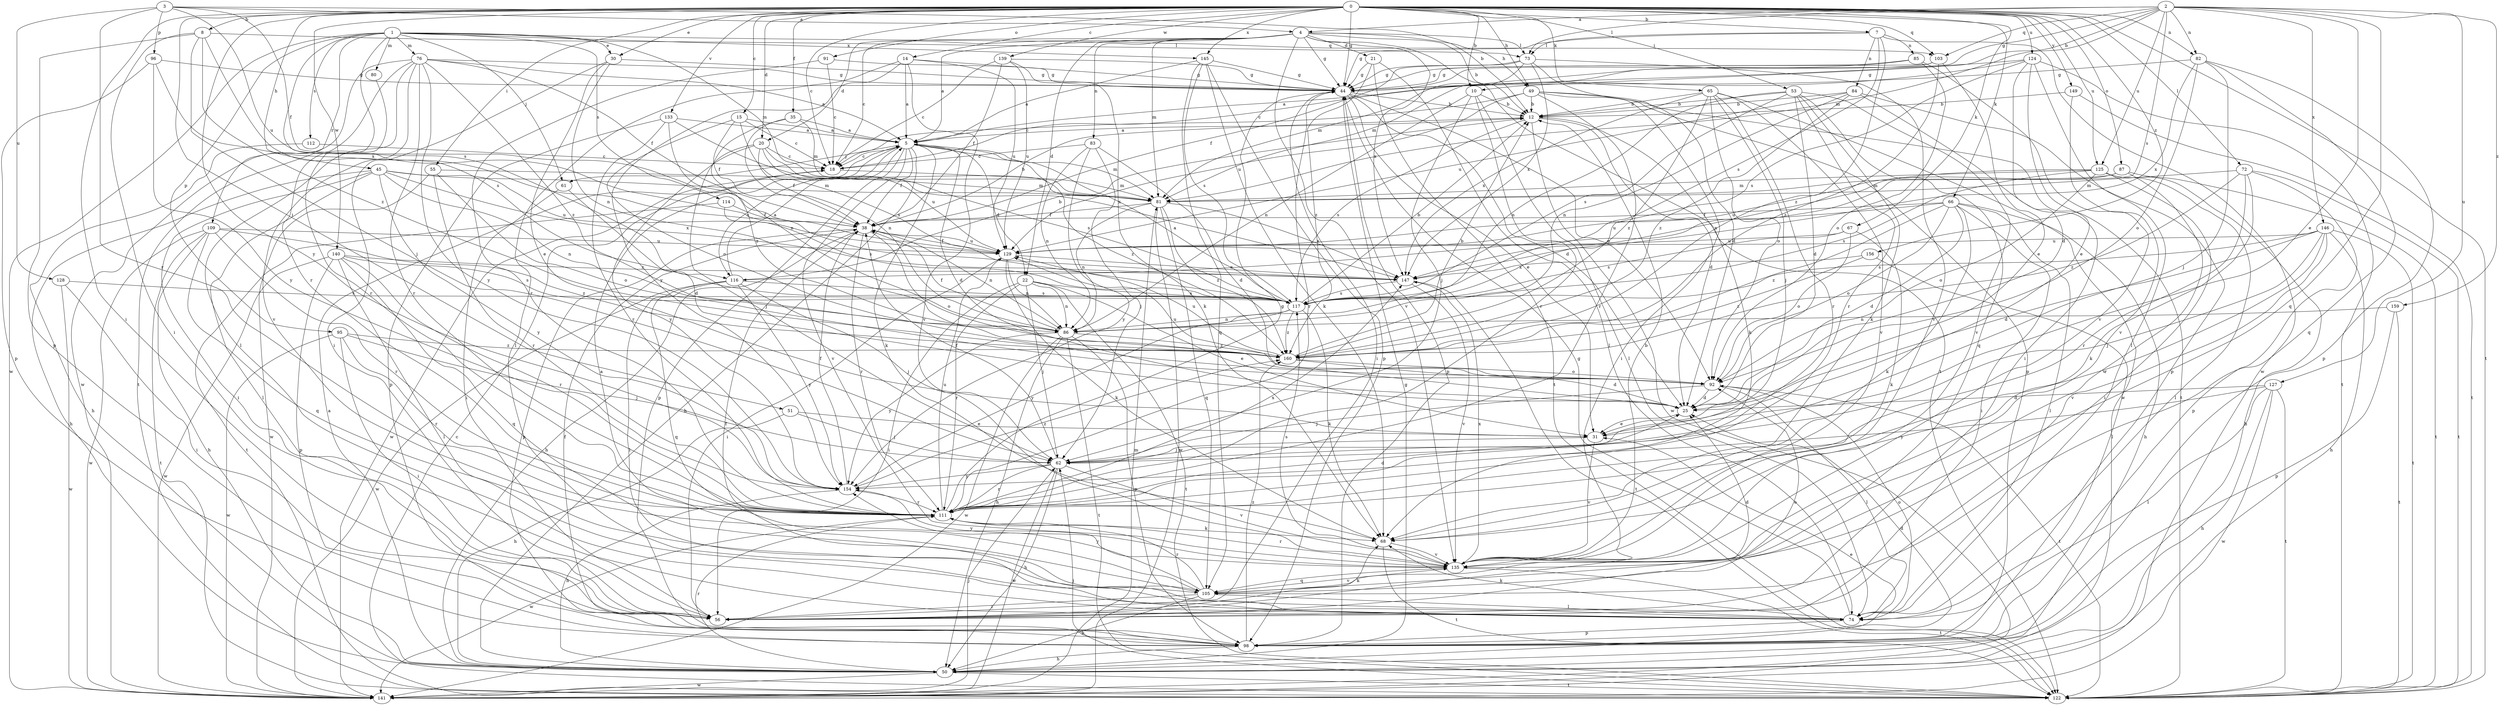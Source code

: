 strict digraph  {
0;
1;
2;
3;
4;
5;
7;
8;
10;
12;
14;
15;
18;
20;
21;
22;
25;
30;
31;
35;
38;
44;
45;
49;
50;
51;
53;
55;
56;
61;
62;
65;
66;
67;
68;
72;
73;
74;
76;
80;
81;
82;
83;
84;
85;
86;
87;
91;
92;
95;
96;
98;
103;
105;
109;
111;
112;
114;
116;
117;
122;
124;
125;
127;
128;
129;
133;
135;
139;
140;
141;
145;
146;
147;
149;
154;
156;
159;
160;
0 -> 7  [label=b];
0 -> 8  [label=b];
0 -> 10  [label=b];
0 -> 14  [label=c];
0 -> 15  [label=c];
0 -> 18  [label=c];
0 -> 20  [label=d];
0 -> 30  [label=e];
0 -> 35  [label=f];
0 -> 44  [label=g];
0 -> 45  [label=h];
0 -> 49  [label=h];
0 -> 51  [label=i];
0 -> 53  [label=i];
0 -> 55  [label=i];
0 -> 56  [label=i];
0 -> 65  [label=k];
0 -> 66  [label=k];
0 -> 67  [label=k];
0 -> 72  [label=l];
0 -> 82  [label=n];
0 -> 87  [label=o];
0 -> 91  [label=o];
0 -> 103  [label=q];
0 -> 122  [label=t];
0 -> 124  [label=u];
0 -> 125  [label=u];
0 -> 133  [label=v];
0 -> 139  [label=w];
0 -> 140  [label=w];
0 -> 145  [label=x];
0 -> 149  [label=y];
0 -> 154  [label=y];
0 -> 156  [label=z];
1 -> 30  [label=e];
1 -> 61  [label=j];
1 -> 76  [label=m];
1 -> 80  [label=m];
1 -> 81  [label=m];
1 -> 95  [label=p];
1 -> 103  [label=q];
1 -> 109  [label=r];
1 -> 111  [label=r];
1 -> 112  [label=s];
1 -> 114  [label=s];
1 -> 116  [label=s];
1 -> 141  [label=w];
1 -> 145  [label=x];
2 -> 4  [label=a];
2 -> 10  [label=b];
2 -> 31  [label=e];
2 -> 44  [label=g];
2 -> 73  [label=l];
2 -> 81  [label=m];
2 -> 82  [label=n];
2 -> 103  [label=q];
2 -> 105  [label=q];
2 -> 116  [label=s];
2 -> 125  [label=u];
2 -> 127  [label=u];
2 -> 146  [label=x];
2 -> 159  [label=z];
3 -> 4  [label=a];
3 -> 12  [label=b];
3 -> 38  [label=f];
3 -> 96  [label=p];
3 -> 111  [label=r];
3 -> 128  [label=u];
3 -> 129  [label=u];
4 -> 5  [label=a];
4 -> 12  [label=b];
4 -> 18  [label=c];
4 -> 20  [label=d];
4 -> 21  [label=d];
4 -> 22  [label=d];
4 -> 44  [label=g];
4 -> 49  [label=h];
4 -> 73  [label=l];
4 -> 81  [label=m];
4 -> 83  [label=n];
4 -> 122  [label=t];
4 -> 135  [label=v];
4 -> 147  [label=x];
5 -> 18  [label=c];
5 -> 22  [label=d];
5 -> 25  [label=d];
5 -> 38  [label=f];
5 -> 50  [label=h];
5 -> 61  [label=j];
5 -> 68  [label=k];
5 -> 81  [label=m];
5 -> 98  [label=p];
5 -> 116  [label=s];
5 -> 135  [label=v];
5 -> 160  [label=z];
7 -> 44  [label=g];
7 -> 73  [label=l];
7 -> 84  [label=n];
7 -> 85  [label=n];
7 -> 117  [label=s];
7 -> 141  [label=w];
7 -> 160  [label=z];
8 -> 56  [label=i];
8 -> 62  [label=j];
8 -> 73  [label=l];
8 -> 98  [label=p];
8 -> 147  [label=x];
8 -> 160  [label=z];
10 -> 12  [label=b];
10 -> 62  [label=j];
10 -> 74  [label=l];
10 -> 86  [label=n];
10 -> 111  [label=r];
12 -> 5  [label=a];
12 -> 25  [label=d];
12 -> 68  [label=k];
12 -> 117  [label=s];
12 -> 141  [label=w];
14 -> 5  [label=a];
14 -> 44  [label=g];
14 -> 74  [label=l];
14 -> 129  [label=u];
14 -> 135  [label=v];
14 -> 154  [label=y];
15 -> 5  [label=a];
15 -> 18  [label=c];
15 -> 38  [label=f];
15 -> 92  [label=o];
15 -> 117  [label=s];
18 -> 81  [label=m];
18 -> 141  [label=w];
20 -> 18  [label=c];
20 -> 38  [label=f];
20 -> 62  [label=j];
20 -> 117  [label=s];
20 -> 129  [label=u];
20 -> 154  [label=y];
21 -> 44  [label=g];
21 -> 74  [label=l];
21 -> 122  [label=t];
21 -> 160  [label=z];
22 -> 31  [label=e];
22 -> 56  [label=i];
22 -> 62  [label=j];
22 -> 86  [label=n];
22 -> 111  [label=r];
22 -> 117  [label=s];
22 -> 122  [label=t];
25 -> 31  [label=e];
30 -> 31  [label=e];
30 -> 44  [label=g];
30 -> 56  [label=i];
30 -> 86  [label=n];
31 -> 62  [label=j];
31 -> 135  [label=v];
35 -> 5  [label=a];
35 -> 81  [label=m];
35 -> 86  [label=n];
35 -> 160  [label=z];
38 -> 12  [label=b];
38 -> 50  [label=h];
38 -> 86  [label=n];
38 -> 92  [label=o];
38 -> 98  [label=p];
38 -> 111  [label=r];
38 -> 129  [label=u];
44 -> 12  [label=b];
44 -> 25  [label=d];
44 -> 31  [label=e];
44 -> 56  [label=i];
44 -> 92  [label=o];
44 -> 98  [label=p];
44 -> 111  [label=r];
45 -> 50  [label=h];
45 -> 56  [label=i];
45 -> 74  [label=l];
45 -> 81  [label=m];
45 -> 86  [label=n];
45 -> 129  [label=u];
45 -> 147  [label=x];
45 -> 154  [label=y];
49 -> 12  [label=b];
49 -> 18  [label=c];
49 -> 56  [label=i];
49 -> 98  [label=p];
49 -> 111  [label=r];
49 -> 122  [label=t];
49 -> 129  [label=u];
50 -> 5  [label=a];
50 -> 31  [label=e];
50 -> 44  [label=g];
50 -> 111  [label=r];
50 -> 122  [label=t];
50 -> 141  [label=w];
51 -> 31  [label=e];
51 -> 50  [label=h];
51 -> 62  [label=j];
53 -> 12  [label=b];
53 -> 25  [label=d];
53 -> 68  [label=k];
53 -> 86  [label=n];
53 -> 105  [label=q];
53 -> 111  [label=r];
53 -> 117  [label=s];
53 -> 135  [label=v];
55 -> 81  [label=m];
55 -> 92  [label=o];
55 -> 111  [label=r];
55 -> 141  [label=w];
56 -> 68  [label=k];
56 -> 92  [label=o];
61 -> 25  [label=d];
61 -> 56  [label=i];
62 -> 38  [label=f];
62 -> 50  [label=h];
62 -> 111  [label=r];
62 -> 135  [label=v];
62 -> 141  [label=w];
62 -> 154  [label=y];
65 -> 12  [label=b];
65 -> 62  [label=j];
65 -> 92  [label=o];
65 -> 111  [label=r];
65 -> 135  [label=v];
65 -> 141  [label=w];
65 -> 147  [label=x];
65 -> 160  [label=z];
66 -> 25  [label=d];
66 -> 38  [label=f];
66 -> 50  [label=h];
66 -> 56  [label=i];
66 -> 68  [label=k];
66 -> 74  [label=l];
66 -> 92  [label=o];
66 -> 129  [label=u];
66 -> 160  [label=z];
67 -> 68  [label=k];
67 -> 92  [label=o];
67 -> 117  [label=s];
67 -> 129  [label=u];
68 -> 122  [label=t];
68 -> 135  [label=v];
72 -> 68  [label=k];
72 -> 81  [label=m];
72 -> 98  [label=p];
72 -> 111  [label=r];
72 -> 122  [label=t];
72 -> 160  [label=z];
73 -> 25  [label=d];
73 -> 38  [label=f];
73 -> 44  [label=g];
73 -> 81  [label=m];
73 -> 135  [label=v];
73 -> 147  [label=x];
74 -> 38  [label=f];
74 -> 44  [label=g];
74 -> 68  [label=k];
74 -> 92  [label=o];
74 -> 98  [label=p];
76 -> 5  [label=a];
76 -> 38  [label=f];
76 -> 44  [label=g];
76 -> 74  [label=l];
76 -> 111  [label=r];
76 -> 122  [label=t];
76 -> 135  [label=v];
76 -> 141  [label=w];
76 -> 154  [label=y];
76 -> 160  [label=z];
80 -> 111  [label=r];
81 -> 38  [label=f];
81 -> 86  [label=n];
81 -> 105  [label=q];
81 -> 141  [label=w];
81 -> 147  [label=x];
81 -> 160  [label=z];
82 -> 44  [label=g];
82 -> 62  [label=j];
82 -> 92  [label=o];
82 -> 98  [label=p];
82 -> 105  [label=q];
82 -> 147  [label=x];
83 -> 18  [label=c];
83 -> 25  [label=d];
83 -> 62  [label=j];
83 -> 86  [label=n];
83 -> 154  [label=y];
84 -> 12  [label=b];
84 -> 56  [label=i];
84 -> 86  [label=n];
84 -> 98  [label=p];
84 -> 129  [label=u];
84 -> 160  [label=z];
85 -> 44  [label=g];
85 -> 81  [label=m];
85 -> 92  [label=o];
85 -> 135  [label=v];
86 -> 38  [label=f];
86 -> 50  [label=h];
86 -> 98  [label=p];
86 -> 122  [label=t];
86 -> 141  [label=w];
86 -> 154  [label=y];
86 -> 160  [label=z];
87 -> 81  [label=m];
87 -> 122  [label=t];
87 -> 135  [label=v];
87 -> 147  [label=x];
91 -> 18  [label=c];
91 -> 44  [label=g];
91 -> 111  [label=r];
92 -> 25  [label=d];
92 -> 62  [label=j];
92 -> 74  [label=l];
92 -> 122  [label=t];
92 -> 129  [label=u];
95 -> 56  [label=i];
95 -> 62  [label=j];
95 -> 111  [label=r];
95 -> 141  [label=w];
95 -> 160  [label=z];
96 -> 44  [label=g];
96 -> 98  [label=p];
96 -> 117  [label=s];
96 -> 154  [label=y];
98 -> 25  [label=d];
98 -> 38  [label=f];
98 -> 50  [label=h];
98 -> 160  [label=z];
103 -> 18  [label=c];
103 -> 31  [label=e];
103 -> 44  [label=g];
103 -> 160  [label=z];
105 -> 5  [label=a];
105 -> 25  [label=d];
105 -> 50  [label=h];
105 -> 56  [label=i];
105 -> 74  [label=l];
105 -> 111  [label=r];
105 -> 135  [label=v];
105 -> 154  [label=y];
109 -> 50  [label=h];
109 -> 105  [label=q];
109 -> 111  [label=r];
109 -> 122  [label=t];
109 -> 129  [label=u];
109 -> 141  [label=w];
109 -> 160  [label=z];
111 -> 25  [label=d];
111 -> 44  [label=g];
111 -> 68  [label=k];
111 -> 129  [label=u];
111 -> 141  [label=w];
111 -> 147  [label=x];
112 -> 18  [label=c];
112 -> 50  [label=h];
114 -> 38  [label=f];
114 -> 117  [label=s];
114 -> 122  [label=t];
116 -> 5  [label=a];
116 -> 12  [label=b];
116 -> 62  [label=j];
116 -> 74  [label=l];
116 -> 105  [label=q];
116 -> 117  [label=s];
116 -> 141  [label=w];
116 -> 154  [label=y];
117 -> 5  [label=a];
117 -> 12  [label=b];
117 -> 68  [label=k];
117 -> 86  [label=n];
117 -> 154  [label=y];
117 -> 160  [label=z];
122 -> 18  [label=c];
122 -> 62  [label=j];
124 -> 5  [label=a];
124 -> 25  [label=d];
124 -> 31  [label=e];
124 -> 44  [label=g];
124 -> 74  [label=l];
124 -> 117  [label=s];
124 -> 122  [label=t];
125 -> 50  [label=h];
125 -> 56  [label=i];
125 -> 74  [label=l];
125 -> 81  [label=m];
125 -> 92  [label=o];
125 -> 117  [label=s];
125 -> 129  [label=u];
127 -> 25  [label=d];
127 -> 50  [label=h];
127 -> 74  [label=l];
127 -> 122  [label=t];
127 -> 141  [label=w];
127 -> 154  [label=y];
128 -> 56  [label=i];
128 -> 117  [label=s];
128 -> 141  [label=w];
129 -> 38  [label=f];
129 -> 56  [label=i];
129 -> 68  [label=k];
129 -> 86  [label=n];
129 -> 147  [label=x];
133 -> 5  [label=a];
133 -> 86  [label=n];
133 -> 98  [label=p];
133 -> 111  [label=r];
133 -> 147  [label=x];
135 -> 12  [label=b];
135 -> 105  [label=q];
135 -> 111  [label=r];
135 -> 117  [label=s];
135 -> 122  [label=t];
135 -> 147  [label=x];
135 -> 154  [label=y];
139 -> 18  [label=c];
139 -> 38  [label=f];
139 -> 44  [label=g];
139 -> 68  [label=k];
139 -> 129  [label=u];
140 -> 74  [label=l];
140 -> 98  [label=p];
140 -> 105  [label=q];
140 -> 111  [label=r];
140 -> 117  [label=s];
140 -> 141  [label=w];
140 -> 147  [label=x];
141 -> 62  [label=j];
141 -> 81  [label=m];
145 -> 5  [label=a];
145 -> 44  [label=g];
145 -> 68  [label=k];
145 -> 98  [label=p];
145 -> 105  [label=q];
145 -> 117  [label=s];
146 -> 25  [label=d];
146 -> 50  [label=h];
146 -> 62  [label=j];
146 -> 111  [label=r];
146 -> 117  [label=s];
146 -> 122  [label=t];
146 -> 129  [label=u];
146 -> 135  [label=v];
147 -> 117  [label=s];
147 -> 122  [label=t];
147 -> 135  [label=v];
149 -> 12  [label=b];
149 -> 122  [label=t];
149 -> 135  [label=v];
154 -> 38  [label=f];
154 -> 50  [label=h];
154 -> 111  [label=r];
154 -> 160  [label=z];
156 -> 74  [label=l];
156 -> 147  [label=x];
156 -> 160  [label=z];
159 -> 86  [label=n];
159 -> 98  [label=p];
159 -> 122  [label=t];
160 -> 12  [label=b];
160 -> 25  [label=d];
160 -> 92  [label=o];
160 -> 129  [label=u];
}
